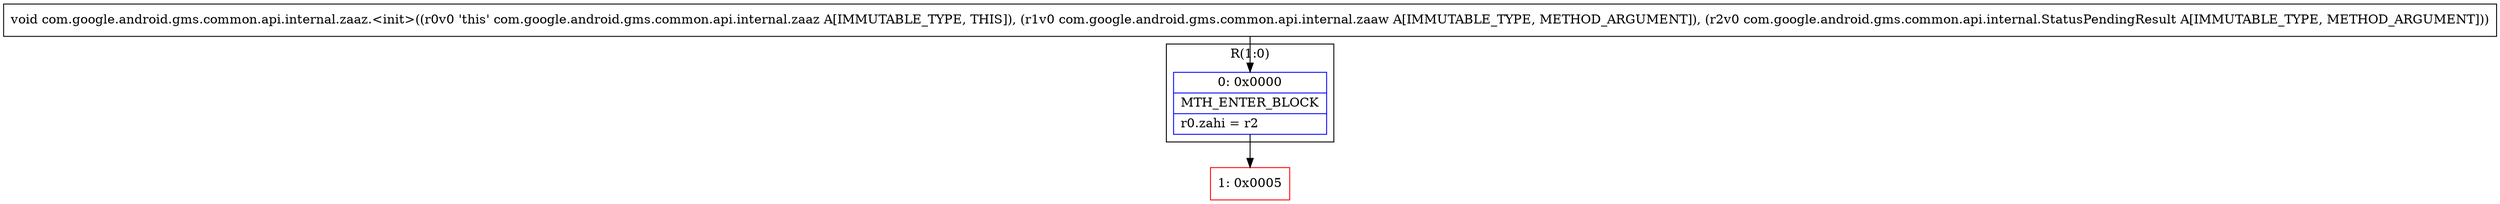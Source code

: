 digraph "CFG forcom.google.android.gms.common.api.internal.zaaz.\<init\>(Lcom\/google\/android\/gms\/common\/api\/internal\/zaaw;Lcom\/google\/android\/gms\/common\/api\/internal\/StatusPendingResult;)V" {
subgraph cluster_Region_1448024012 {
label = "R(1:0)";
node [shape=record,color=blue];
Node_0 [shape=record,label="{0\:\ 0x0000|MTH_ENTER_BLOCK\l|r0.zahi = r2\l}"];
}
Node_1 [shape=record,color=red,label="{1\:\ 0x0005}"];
MethodNode[shape=record,label="{void com.google.android.gms.common.api.internal.zaaz.\<init\>((r0v0 'this' com.google.android.gms.common.api.internal.zaaz A[IMMUTABLE_TYPE, THIS]), (r1v0 com.google.android.gms.common.api.internal.zaaw A[IMMUTABLE_TYPE, METHOD_ARGUMENT]), (r2v0 com.google.android.gms.common.api.internal.StatusPendingResult A[IMMUTABLE_TYPE, METHOD_ARGUMENT])) }"];
MethodNode -> Node_0;
Node_0 -> Node_1;
}

